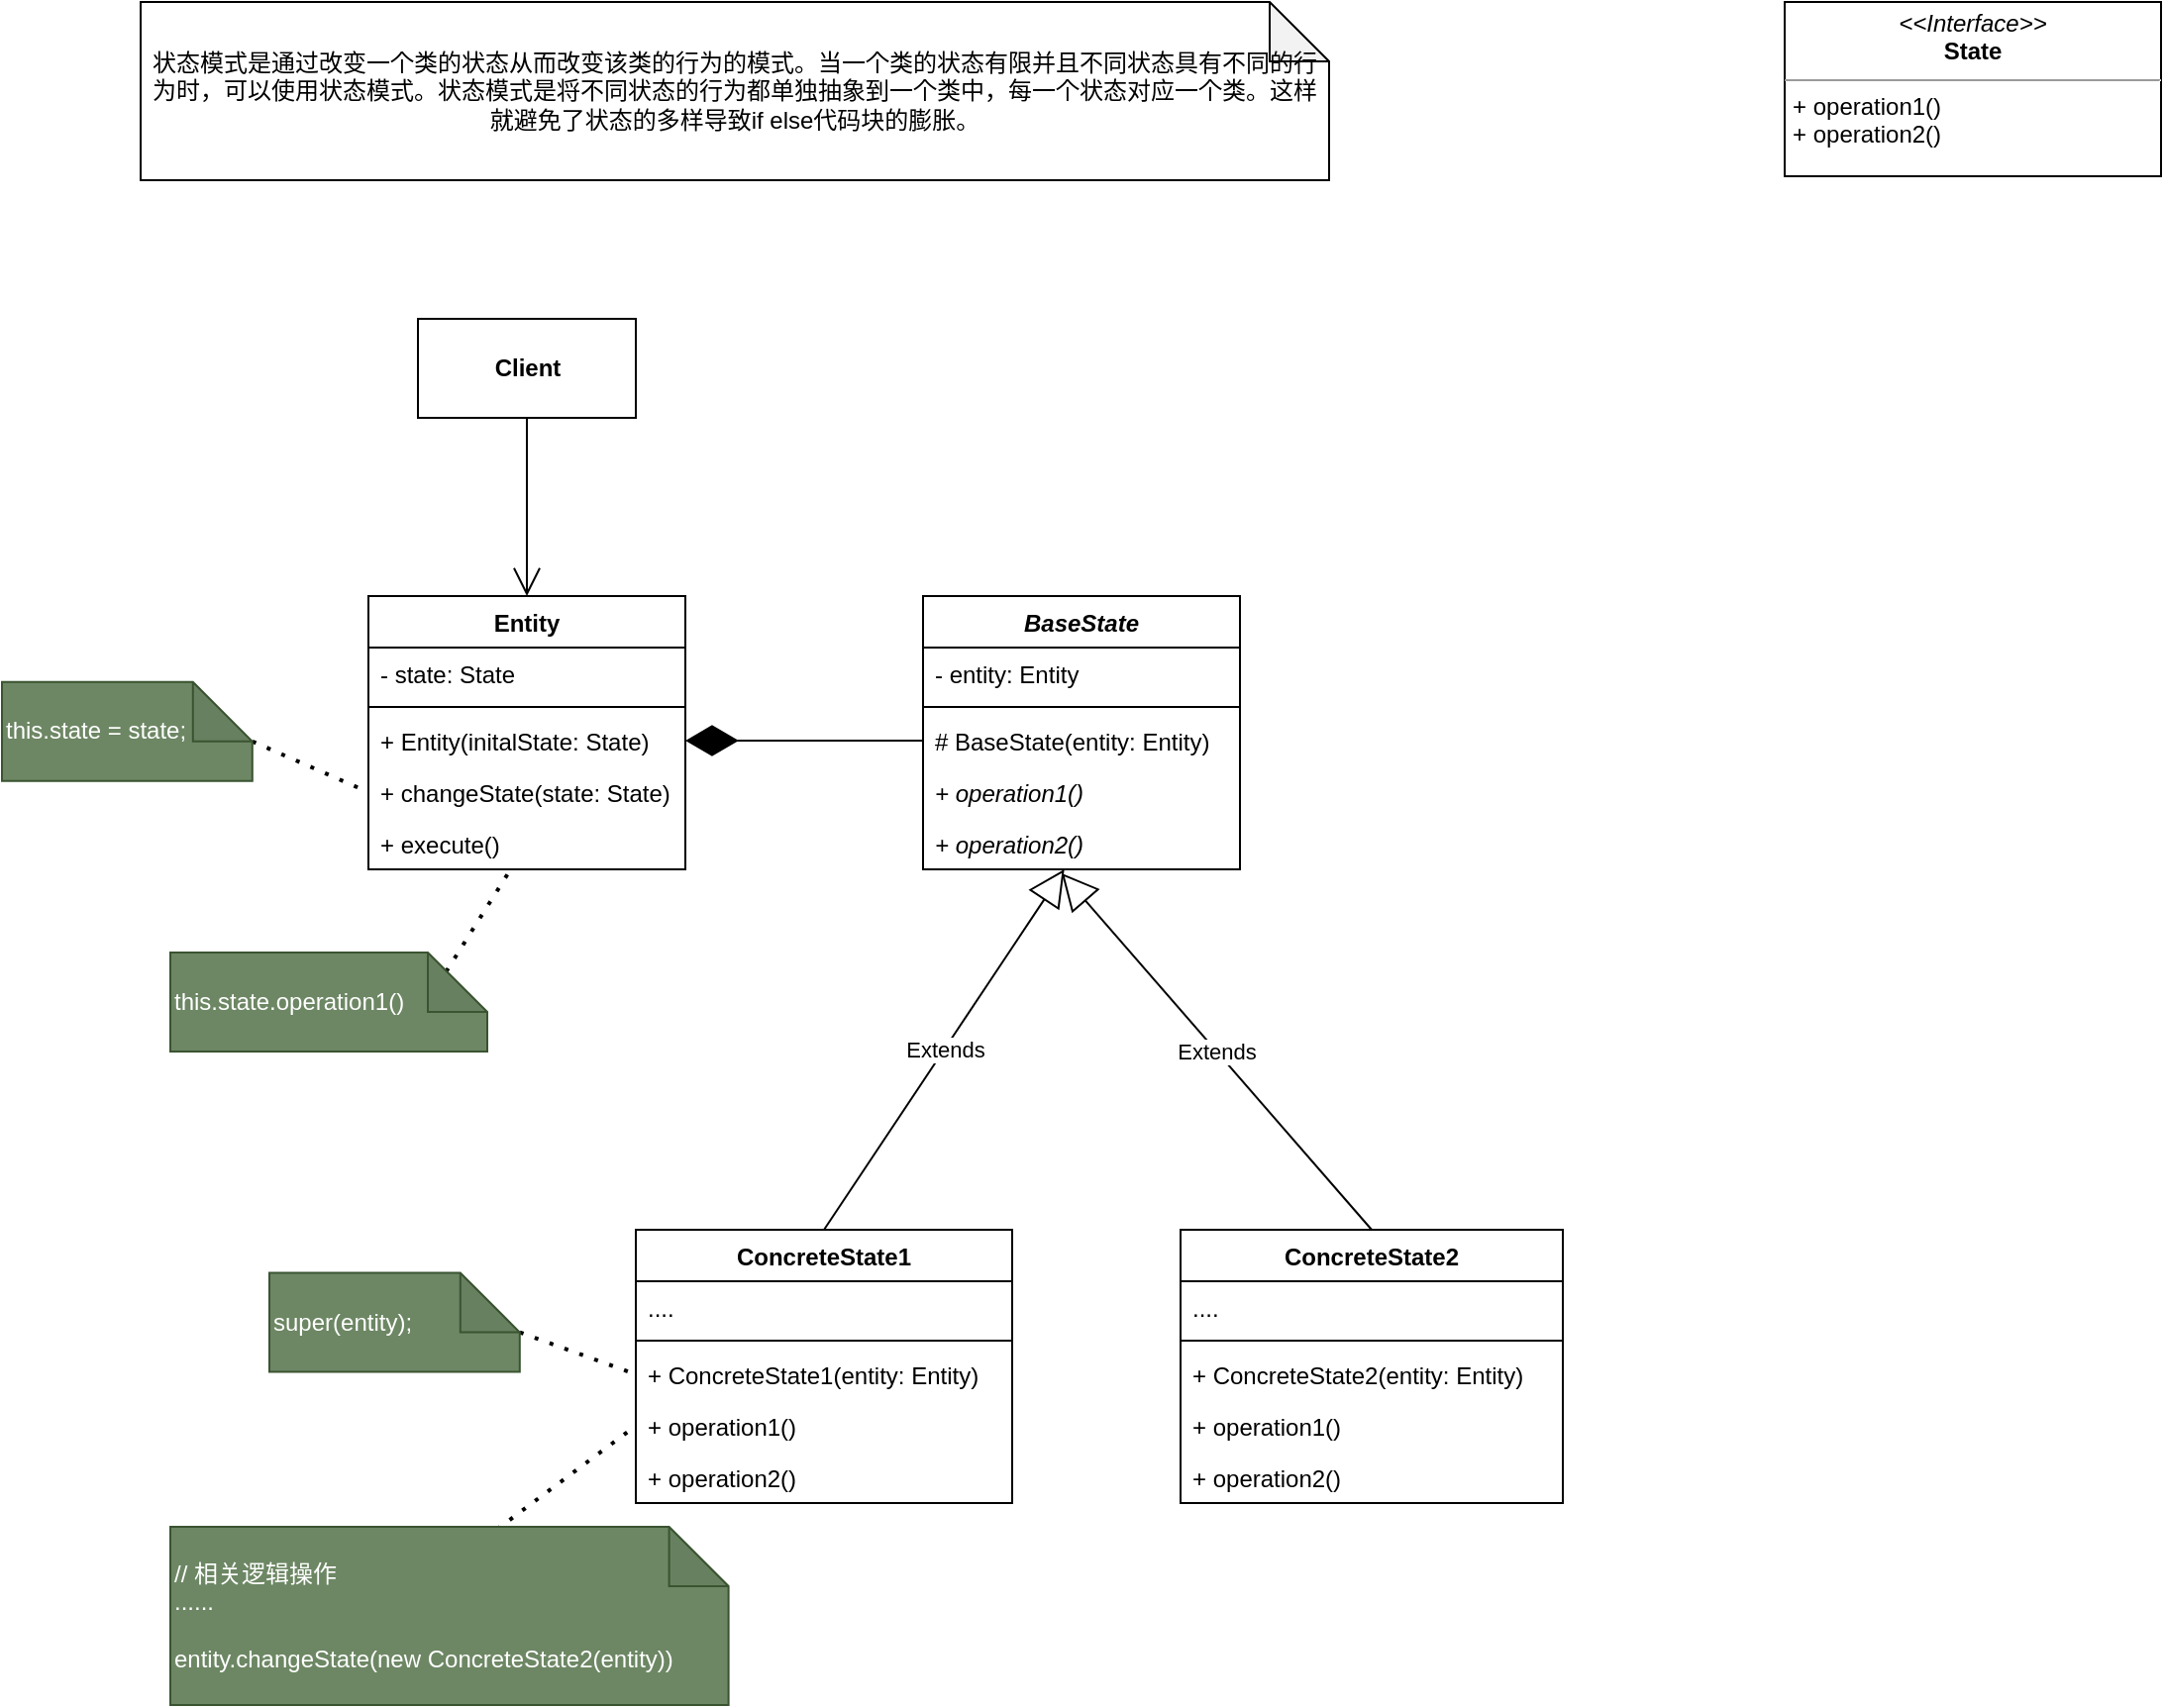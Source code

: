 <mxfile version="20.5.1" type="github">
  <diagram id="11ZE2jpKj_hQZXxp6PND" name="第 1 页">
    <mxGraphModel dx="1550" dy="859" grid="1" gridSize="10" guides="1" tooltips="1" connect="1" arrows="1" fold="1" page="1" pageScale="1" pageWidth="827" pageHeight="1169" math="0" shadow="0">
      <root>
        <mxCell id="0" />
        <mxCell id="1" parent="0" />
        <mxCell id="rBsovQLTEQv8LuxqFsUB-1" value="状态模式是通过改变一个类的状态从而改变该类的行为的模式。当一个类的状态有限并且不同状态具有不同的行为时，可以使用状态模式。状态模式是将不同状态的行为都单独抽象到一个类中，每一个状态对应一个类。这样就避免了状态的多样导致if else代码块的膨胀。" style="shape=note;whiteSpace=wrap;html=1;backgroundOutline=1;darkOpacity=0.05;" parent="1" vertex="1">
          <mxGeometry x="90" y="30" width="600" height="90" as="geometry" />
        </mxCell>
        <mxCell id="rBsovQLTEQv8LuxqFsUB-6" value="&lt;p style=&quot;margin:0px;margin-top:4px;text-align:center;&quot;&gt;&lt;i&gt;&amp;lt;&amp;lt;Interface&amp;gt;&amp;gt;&lt;/i&gt;&lt;br&gt;&lt;b&gt;State&lt;/b&gt;&lt;/p&gt;&lt;hr size=&quot;1&quot;&gt;&lt;p style=&quot;margin:0px;margin-left:4px;&quot;&gt;&lt;span style=&quot;background-color: initial;&quot;&gt;+ operation1()&lt;/span&gt;&lt;br&gt;&lt;/p&gt;&lt;p style=&quot;margin:0px;margin-left:4px;&quot;&gt;+ operation2()&lt;/p&gt;" style="verticalAlign=top;align=left;overflow=fill;fontSize=12;fontFamily=Helvetica;html=1;" parent="1" vertex="1">
          <mxGeometry x="920" y="30" width="190" height="88" as="geometry" />
        </mxCell>
        <mxCell id="rBsovQLTEQv8LuxqFsUB-15" value="ConcreteState2" style="swimlane;fontStyle=1;align=center;verticalAlign=top;childLayout=stackLayout;horizontal=1;startSize=26;horizontalStack=0;resizeParent=1;resizeParentMax=0;resizeLast=0;collapsible=1;marginBottom=0;" parent="1" vertex="1">
          <mxGeometry x="615" y="650" width="193" height="138" as="geometry" />
        </mxCell>
        <mxCell id="rBsovQLTEQv8LuxqFsUB-16" value="...." style="text;strokeColor=none;fillColor=none;align=left;verticalAlign=top;spacingLeft=4;spacingRight=4;overflow=hidden;rotatable=0;points=[[0,0.5],[1,0.5]];portConstraint=eastwest;" parent="rBsovQLTEQv8LuxqFsUB-15" vertex="1">
          <mxGeometry y="26" width="193" height="26" as="geometry" />
        </mxCell>
        <mxCell id="rBsovQLTEQv8LuxqFsUB-17" value="" style="line;strokeWidth=1;fillColor=none;align=left;verticalAlign=middle;spacingTop=-1;spacingLeft=3;spacingRight=3;rotatable=0;labelPosition=right;points=[];portConstraint=eastwest;strokeColor=inherit;" parent="rBsovQLTEQv8LuxqFsUB-15" vertex="1">
          <mxGeometry y="52" width="193" height="8" as="geometry" />
        </mxCell>
        <mxCell id="rBsovQLTEQv8LuxqFsUB-43" value="+ ConcreteState2(entity: Entity)" style="text;strokeColor=none;fillColor=none;align=left;verticalAlign=top;spacingLeft=4;spacingRight=4;overflow=hidden;rotatable=0;points=[[0,0.5],[1,0.5]];portConstraint=eastwest;" parent="rBsovQLTEQv8LuxqFsUB-15" vertex="1">
          <mxGeometry y="60" width="193" height="26" as="geometry" />
        </mxCell>
        <mxCell id="rBsovQLTEQv8LuxqFsUB-18" value="+ operation1()" style="text;strokeColor=none;fillColor=none;align=left;verticalAlign=top;spacingLeft=4;spacingRight=4;overflow=hidden;rotatable=0;points=[[0,0.5],[1,0.5]];portConstraint=eastwest;" parent="rBsovQLTEQv8LuxqFsUB-15" vertex="1">
          <mxGeometry y="86" width="193" height="26" as="geometry" />
        </mxCell>
        <mxCell id="rBsovQLTEQv8LuxqFsUB-32" value="+ operation2()" style="text;strokeColor=none;fillColor=none;align=left;verticalAlign=top;spacingLeft=4;spacingRight=4;overflow=hidden;rotatable=0;points=[[0,0.5],[1,0.5]];portConstraint=eastwest;" parent="rBsovQLTEQv8LuxqFsUB-15" vertex="1">
          <mxGeometry y="112" width="193" height="26" as="geometry" />
        </mxCell>
        <mxCell id="rBsovQLTEQv8LuxqFsUB-19" value="Entity" style="swimlane;fontStyle=1;align=center;verticalAlign=top;childLayout=stackLayout;horizontal=1;startSize=26;horizontalStack=0;resizeParent=1;resizeParentMax=0;resizeLast=0;collapsible=1;marginBottom=0;" parent="1" vertex="1">
          <mxGeometry x="205" y="330" width="160" height="138" as="geometry" />
        </mxCell>
        <mxCell id="rBsovQLTEQv8LuxqFsUB-20" value="- state: State" style="text;strokeColor=none;fillColor=none;align=left;verticalAlign=top;spacingLeft=4;spacingRight=4;overflow=hidden;rotatable=0;points=[[0,0.5],[1,0.5]];portConstraint=eastwest;" parent="rBsovQLTEQv8LuxqFsUB-19" vertex="1">
          <mxGeometry y="26" width="160" height="26" as="geometry" />
        </mxCell>
        <mxCell id="rBsovQLTEQv8LuxqFsUB-21" value="" style="line;strokeWidth=1;fillColor=none;align=left;verticalAlign=middle;spacingTop=-1;spacingLeft=3;spacingRight=3;rotatable=0;labelPosition=right;points=[];portConstraint=eastwest;strokeColor=inherit;" parent="rBsovQLTEQv8LuxqFsUB-19" vertex="1">
          <mxGeometry y="52" width="160" height="8" as="geometry" />
        </mxCell>
        <mxCell id="rBsovQLTEQv8LuxqFsUB-22" value="+ Entity(initalState: State)" style="text;strokeColor=none;fillColor=none;align=left;verticalAlign=top;spacingLeft=4;spacingRight=4;overflow=hidden;rotatable=0;points=[[0,0.5],[1,0.5]];portConstraint=eastwest;" parent="rBsovQLTEQv8LuxqFsUB-19" vertex="1">
          <mxGeometry y="60" width="160" height="26" as="geometry" />
        </mxCell>
        <mxCell id="rBsovQLTEQv8LuxqFsUB-34" value="+ changeState(state: State)" style="text;strokeColor=none;fillColor=none;align=left;verticalAlign=top;spacingLeft=4;spacingRight=4;overflow=hidden;rotatable=0;points=[[0,0.5],[1,0.5]];portConstraint=eastwest;" parent="rBsovQLTEQv8LuxqFsUB-19" vertex="1">
          <mxGeometry y="86" width="160" height="26" as="geometry" />
        </mxCell>
        <mxCell id="rBsovQLTEQv8LuxqFsUB-33" value="+ execute()" style="text;strokeColor=none;fillColor=none;align=left;verticalAlign=top;spacingLeft=4;spacingRight=4;overflow=hidden;rotatable=0;points=[[0,0.5],[1,0.5]];portConstraint=eastwest;" parent="rBsovQLTEQv8LuxqFsUB-19" vertex="1">
          <mxGeometry y="112" width="160" height="26" as="geometry" />
        </mxCell>
        <mxCell id="rBsovQLTEQv8LuxqFsUB-26" value="ConcreteState1" style="swimlane;fontStyle=1;align=center;verticalAlign=top;childLayout=stackLayout;horizontal=1;startSize=26;horizontalStack=0;resizeParent=1;resizeParentMax=0;resizeLast=0;collapsible=1;marginBottom=0;" parent="1" vertex="1">
          <mxGeometry x="340" y="650" width="190" height="138" as="geometry" />
        </mxCell>
        <mxCell id="rBsovQLTEQv8LuxqFsUB-27" value="...." style="text;strokeColor=none;fillColor=none;align=left;verticalAlign=top;spacingLeft=4;spacingRight=4;overflow=hidden;rotatable=0;points=[[0,0.5],[1,0.5]];portConstraint=eastwest;" parent="rBsovQLTEQv8LuxqFsUB-26" vertex="1">
          <mxGeometry y="26" width="190" height="26" as="geometry" />
        </mxCell>
        <mxCell id="rBsovQLTEQv8LuxqFsUB-28" value="" style="line;strokeWidth=1;fillColor=none;align=left;verticalAlign=middle;spacingTop=-1;spacingLeft=3;spacingRight=3;rotatable=0;labelPosition=right;points=[];portConstraint=eastwest;strokeColor=inherit;" parent="rBsovQLTEQv8LuxqFsUB-26" vertex="1">
          <mxGeometry y="52" width="190" height="8" as="geometry" />
        </mxCell>
        <mxCell id="rBsovQLTEQv8LuxqFsUB-29" value="+ ConcreteState1(entity: Entity)" style="text;strokeColor=none;fillColor=none;align=left;verticalAlign=top;spacingLeft=4;spacingRight=4;overflow=hidden;rotatable=0;points=[[0,0.5],[1,0.5]];portConstraint=eastwest;" parent="rBsovQLTEQv8LuxqFsUB-26" vertex="1">
          <mxGeometry y="60" width="190" height="26" as="geometry" />
        </mxCell>
        <mxCell id="rBsovQLTEQv8LuxqFsUB-42" value="+ operation1()" style="text;strokeColor=none;fillColor=none;align=left;verticalAlign=top;spacingLeft=4;spacingRight=4;overflow=hidden;rotatable=0;points=[[0,0.5],[1,0.5]];portConstraint=eastwest;" parent="rBsovQLTEQv8LuxqFsUB-26" vertex="1">
          <mxGeometry y="86" width="190" height="26" as="geometry" />
        </mxCell>
        <mxCell id="rBsovQLTEQv8LuxqFsUB-30" value="+ operation2()" style="text;strokeColor=none;fillColor=none;align=left;verticalAlign=top;spacingLeft=4;spacingRight=4;overflow=hidden;rotatable=0;points=[[0,0.5],[1,0.5]];portConstraint=eastwest;" parent="rBsovQLTEQv8LuxqFsUB-26" vertex="1">
          <mxGeometry y="112" width="190" height="26" as="geometry" />
        </mxCell>
        <mxCell id="rBsovQLTEQv8LuxqFsUB-36" value="BaseState" style="swimlane;fontStyle=3;align=center;verticalAlign=top;childLayout=stackLayout;horizontal=1;startSize=26;horizontalStack=0;resizeParent=1;resizeParentMax=0;resizeLast=0;collapsible=1;marginBottom=0;" parent="1" vertex="1">
          <mxGeometry x="485" y="330" width="160" height="138" as="geometry" />
        </mxCell>
        <mxCell id="rBsovQLTEQv8LuxqFsUB-37" value="- entity: Entity" style="text;strokeColor=none;fillColor=none;align=left;verticalAlign=top;spacingLeft=4;spacingRight=4;overflow=hidden;rotatable=0;points=[[0,0.5],[1,0.5]];portConstraint=eastwest;" parent="rBsovQLTEQv8LuxqFsUB-36" vertex="1">
          <mxGeometry y="26" width="160" height="26" as="geometry" />
        </mxCell>
        <mxCell id="rBsovQLTEQv8LuxqFsUB-38" value="" style="line;strokeWidth=1;fillColor=none;align=left;verticalAlign=middle;spacingTop=-1;spacingLeft=3;spacingRight=3;rotatable=0;labelPosition=right;points=[];portConstraint=eastwest;strokeColor=inherit;" parent="rBsovQLTEQv8LuxqFsUB-36" vertex="1">
          <mxGeometry y="52" width="160" height="8" as="geometry" />
        </mxCell>
        <mxCell id="rBsovQLTEQv8LuxqFsUB-39" value="# BaseState(entity: Entity)" style="text;strokeColor=none;fillColor=none;align=left;verticalAlign=top;spacingLeft=4;spacingRight=4;overflow=hidden;rotatable=0;points=[[0,0.5],[1,0.5]];portConstraint=eastwest;fontStyle=0" parent="rBsovQLTEQv8LuxqFsUB-36" vertex="1">
          <mxGeometry y="60" width="160" height="26" as="geometry" />
        </mxCell>
        <mxCell id="rBsovQLTEQv8LuxqFsUB-41" value="+ operation1()" style="text;strokeColor=none;fillColor=none;align=left;verticalAlign=top;spacingLeft=4;spacingRight=4;overflow=hidden;rotatable=0;points=[[0,0.5],[1,0.5]];portConstraint=eastwest;fontStyle=2" parent="rBsovQLTEQv8LuxqFsUB-36" vertex="1">
          <mxGeometry y="86" width="160" height="26" as="geometry" />
        </mxCell>
        <mxCell id="rBsovQLTEQv8LuxqFsUB-40" value="+ operation2()" style="text;strokeColor=none;fillColor=none;align=left;verticalAlign=top;spacingLeft=4;spacingRight=4;overflow=hidden;rotatable=0;points=[[0,0.5],[1,0.5]];portConstraint=eastwest;fontStyle=2" parent="rBsovQLTEQv8LuxqFsUB-36" vertex="1">
          <mxGeometry y="112" width="160" height="26" as="geometry" />
        </mxCell>
        <mxCell id="rBsovQLTEQv8LuxqFsUB-44" value="Extends" style="endArrow=block;endSize=16;endFill=0;html=1;rounded=0;exitX=0.5;exitY=0;exitDx=0;exitDy=0;" parent="1" source="rBsovQLTEQv8LuxqFsUB-26" target="rBsovQLTEQv8LuxqFsUB-40" edge="1">
          <mxGeometry width="160" relative="1" as="geometry">
            <mxPoint x="485" y="550" as="sourcePoint" />
            <mxPoint x="645" y="550" as="targetPoint" />
          </mxGeometry>
        </mxCell>
        <mxCell id="rBsovQLTEQv8LuxqFsUB-45" value="Extends" style="endArrow=block;endSize=16;endFill=0;html=1;rounded=0;exitX=0.5;exitY=0;exitDx=0;exitDy=0;" parent="1" source="rBsovQLTEQv8LuxqFsUB-15" edge="1">
          <mxGeometry width="160" relative="1" as="geometry">
            <mxPoint x="445" y="660" as="sourcePoint" />
            <mxPoint x="555" y="470" as="targetPoint" />
          </mxGeometry>
        </mxCell>
        <mxCell id="rBsovQLTEQv8LuxqFsUB-47" value="Client" style="html=1;fontStyle=1" parent="1" vertex="1">
          <mxGeometry x="230" y="190" width="110" height="50" as="geometry" />
        </mxCell>
        <mxCell id="rBsovQLTEQv8LuxqFsUB-48" value="" style="endArrow=open;endFill=1;endSize=12;html=1;rounded=0;exitX=0.5;exitY=1;exitDx=0;exitDy=0;entryX=0.5;entryY=0;entryDx=0;entryDy=0;" parent="1" source="rBsovQLTEQv8LuxqFsUB-47" target="rBsovQLTEQv8LuxqFsUB-19" edge="1">
          <mxGeometry width="160" relative="1" as="geometry">
            <mxPoint x="295" y="280" as="sourcePoint" />
            <mxPoint x="455" y="280" as="targetPoint" />
          </mxGeometry>
        </mxCell>
        <mxCell id="Al3ZxeseYq5JoOhurKPD-2" value="" style="endArrow=none;dashed=1;html=1;dashPattern=1 3;strokeWidth=2;rounded=0;entryX=0;entryY=0.5;entryDx=0;entryDy=0;exitX=0;exitY=0;exitDx=126.4;exitDy=30;exitPerimeter=0;" edge="1" source="Al3ZxeseYq5JoOhurKPD-3" parent="1" target="rBsovQLTEQv8LuxqFsUB-29">
          <mxGeometry width="50" height="50" relative="1" as="geometry">
            <mxPoint x="151.4" y="691.79" as="sourcePoint" />
            <mxPoint x="115" y="650" as="targetPoint" />
          </mxGeometry>
        </mxCell>
        <mxCell id="Al3ZxeseYq5JoOhurKPD-3" value="super(entity);" style="shape=note;whiteSpace=wrap;html=1;backgroundOutline=1;darkOpacity=0.05;align=left;fillColor=#6d8764;fontColor=#ffffff;strokeColor=#3A5431;" vertex="1" parent="1">
          <mxGeometry x="155" y="671.79" width="126.4" height="50" as="geometry" />
        </mxCell>
        <mxCell id="Al3ZxeseYq5JoOhurKPD-4" value="" style="endArrow=none;dashed=1;html=1;dashPattern=1 3;strokeWidth=2;rounded=0;entryX=0;entryY=0.5;entryDx=0;entryDy=0;exitX=0;exitY=0;exitDx=126.4;exitDy=30;exitPerimeter=0;" edge="1" parent="1" source="Al3ZxeseYq5JoOhurKPD-5" target="rBsovQLTEQv8LuxqFsUB-42">
          <mxGeometry width="50" height="50" relative="1" as="geometry">
            <mxPoint x="141.4" y="790" as="sourcePoint" />
            <mxPoint x="330" y="821.21" as="targetPoint" />
          </mxGeometry>
        </mxCell>
        <mxCell id="Al3ZxeseYq5JoOhurKPD-5" value="// 相关逻辑操作&lt;br&gt;......&lt;br&gt;&lt;br&gt;entity.changeState(new ConcreteState2(entity))" style="shape=note;whiteSpace=wrap;html=1;backgroundOutline=1;darkOpacity=0.05;align=left;fillColor=#6d8764;fontColor=#ffffff;strokeColor=#3A5431;" vertex="1" parent="1">
          <mxGeometry x="105" y="800" width="281.8" height="90" as="geometry" />
        </mxCell>
        <mxCell id="Al3ZxeseYq5JoOhurKPD-6" value="" style="endArrow=none;dashed=1;html=1;dashPattern=1 3;strokeWidth=2;rounded=0;entryX=0;entryY=0.5;entryDx=0;entryDy=0;exitX=0;exitY=0;exitDx=126.4;exitDy=30;exitPerimeter=0;" edge="1" parent="1" source="Al3ZxeseYq5JoOhurKPD-7" target="rBsovQLTEQv8LuxqFsUB-34">
          <mxGeometry width="50" height="50" relative="1" as="geometry">
            <mxPoint x="16.4" y="393.4" as="sourcePoint" />
            <mxPoint x="205" y="424.61" as="targetPoint" />
          </mxGeometry>
        </mxCell>
        <mxCell id="Al3ZxeseYq5JoOhurKPD-7" value="this.state = state;" style="shape=note;whiteSpace=wrap;html=1;backgroundOutline=1;darkOpacity=0.05;align=left;fillColor=#6d8764;fontColor=#ffffff;strokeColor=#3A5431;" vertex="1" parent="1">
          <mxGeometry x="20" y="373.4" width="126.4" height="50" as="geometry" />
        </mxCell>
        <mxCell id="Al3ZxeseYq5JoOhurKPD-8" value="" style="endArrow=none;dashed=1;html=1;dashPattern=1 3;strokeWidth=2;rounded=0;exitX=0;exitY=0;exitDx=126.4;exitDy=30;exitPerimeter=0;" edge="1" parent="1" source="Al3ZxeseYq5JoOhurKPD-9" target="rBsovQLTEQv8LuxqFsUB-33">
          <mxGeometry width="50" height="50" relative="1" as="geometry">
            <mxPoint x="41.4" y="540" as="sourcePoint" />
            <mxPoint x="230" y="575.6" as="targetPoint" />
          </mxGeometry>
        </mxCell>
        <mxCell id="Al3ZxeseYq5JoOhurKPD-9" value="this.state.operation1()" style="shape=note;whiteSpace=wrap;html=1;backgroundOutline=1;darkOpacity=0.05;align=left;fillColor=#6d8764;fontColor=#ffffff;strokeColor=#3A5431;" vertex="1" parent="1">
          <mxGeometry x="105" y="510" width="160" height="50" as="geometry" />
        </mxCell>
        <mxCell id="Al3ZxeseYq5JoOhurKPD-11" value="" style="endArrow=diamondThin;endFill=1;endSize=24;html=1;rounded=0;exitX=0;exitY=0.5;exitDx=0;exitDy=0;entryX=1;entryY=0.5;entryDx=0;entryDy=0;" edge="1" parent="1" source="rBsovQLTEQv8LuxqFsUB-39" target="rBsovQLTEQv8LuxqFsUB-22">
          <mxGeometry width="160" relative="1" as="geometry">
            <mxPoint x="340" y="520" as="sourcePoint" />
            <mxPoint x="500" y="520" as="targetPoint" />
          </mxGeometry>
        </mxCell>
      </root>
    </mxGraphModel>
  </diagram>
</mxfile>
